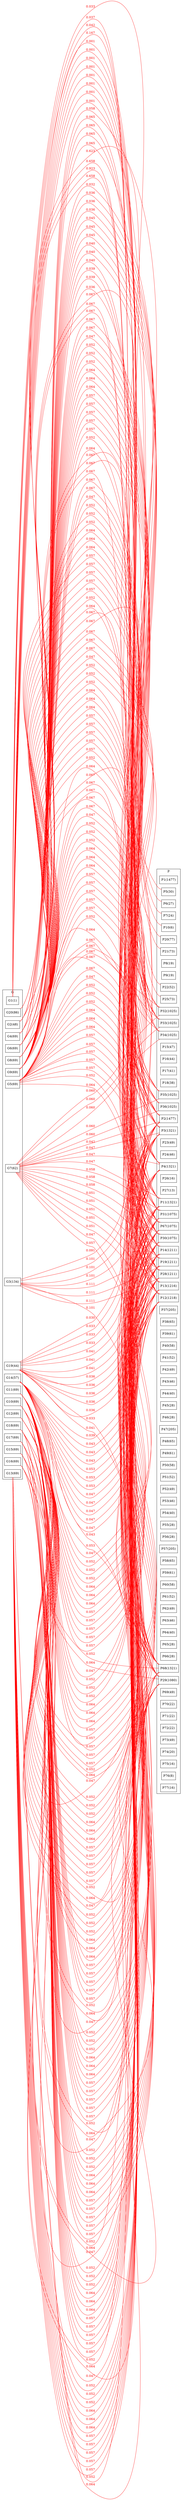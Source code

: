 strict graph BCG {
rankdir=LR;
splines=true;
ranksep="8 equally";
concentrate = true;
node [shape=rectangle];
subgraph cluster_G {
label = "G";
color=black;
rank="same"
G1 [label="G1(1)"];
G2 [label="G2(48)"];
G3 [label="G3(134)"];
G4 [label="G4(69)"];
G5 [label="G5(69)"];
G6 [label="G6(69)"];
G7 [label="G7(62)"];
G8 [label="G8(69)"];
G9 [label="G9(69)"];
G10 [label="G10(69)"];
G11 [label="G11(69)"];
G12 [label="G12(69)"];
G13 [label="G13(69)"];
G14 [label="G14(57)"];
G15 [label="G15(69)"];
G16 [label="G16(69)"];
G17 [label="G17(69)"];
G18 [label="G18(69)"];
G19 [label="G19(44)"];
G20 [label="G20(86)"];
}
subgraph cluster_P {
label = "P";
color="black";
rank="same"
P1 [label="P1(1477)"];
P2 [label="P2(1477)"];
P3 [label="P3(1321)"];
P4 [label="P4(1321)"];
P5 [label="P5(30)"];
P6 [label="P6(27)"];
P7 [label="P7(24)"];
P8 [label="P8(19)"];
P9 [label="P9(19)"];
P10 [label="P10(6)"];
P11 [label="P11(1321)"];
P12 [label="P12(1218)"];
P13 [label="P13(1216)"];
P14 [label="P14(1211)"];
P15 [label="P15(47)"];
P16 [label="P16(44)"];
P17 [label="P17(41)"];
P18 [label="P18(38)"];
P19 [label="P19(1211)"];
P20 [label="P20(77)"];
P21 [label="P21(73)"];
P22 [label="P22(52)"];
P23 [label="P23(49)"];
P24 [label="P24(46)"];
P25 [label="P25(73)"];
P26 [label="P26(16)"];
P27 [label="P27(13)"];
P28 [label="P28(1211)"];
P29 [label="P29(1080)"];
P30 [label="P30(1075)"];
P31 [label="P31(1075)"];
P32 [label="P32(1025)"];
P33 [label="P33(1025)"];
P34 [label="P34(1025)"];
P35 [label="P35(1025)"];
P36 [label="P36(1025)"];
P37 [label="P37(205)"];
P38 [label="P38(65)"];
P39 [label="P39(61)"];
P40 [label="P40(58)"];
P41 [label="P41(52)"];
P42 [label="P42(49)"];
P43 [label="P43(46)"];
P44 [label="P44(40)"];
P45 [label="P45(28)"];
P46 [label="P46(28)"];
P47 [label="P47(205)"];
P48 [label="P48(65)"];
P49 [label="P49(61)"];
P50 [label="P50(58)"];
P51 [label="P51(52)"];
P52 [label="P52(49)"];
P53 [label="P53(46)"];
P54 [label="P54(40)"];
P55 [label="P55(28)"];
P56 [label="P56(28)"];
P57 [label="P57(205)"];
P58 [label="P58(65)"];
P59 [label="P59(61)"];
P60 [label="P60(58)"];
P61 [label="P61(52)"];
P62 [label="P62(49)"];
P63 [label="P63(46)"];
P64 [label="P64(40)"];
P65 [label="P65(28)"];
P66 [label="P66(28)"];
P67 [label="P67(1075)"];
P68 [label="P68(1321)"];
P69 [label="P69(49)"];
P70 [label="P70(22)"];
P71 [label="P71(22)"];
P72 [label="P72(22)"];
P73 [label="P73(49)"];
P74 [label="P74(20)"];
P75 [label="P75(16)"];
P76 [label="P76(8)"];
P77 [label="P77(16)"];
}
G1 -- P2[label="0.001",color="red",fontcolor="red"];
G1 -- P3[label="0.001",color="red",fontcolor="red"];
G1 -- P4[label="0.001",color="red",fontcolor="red"];
G1 -- P5[label="0.033",color="red",fontcolor="red"];
G1 -- P6[label="0.037",color="red",fontcolor="red"];
G1 -- P7[label="0.042",color="red",fontcolor="red"];
G1 -- P10[label="0.167",color="red",fontcolor="red"];
G1 -- P11[label="0.001",color="red",fontcolor="red"];
G1 -- P30[label="0.001",color="red",fontcolor="red"];
G1 -- P31[label="0.001",color="red",fontcolor="red"];
G1 -- P67[label="0.001",color="red",fontcolor="red"];
G1 -- P68[label="0.001",color="red",fontcolor="red"];
G2 -- P2[label="0.032",color="red",fontcolor="red"];
G2 -- P3[label="0.036",color="red",fontcolor="red"];
G2 -- P4[label="0.036",color="red",fontcolor="red"];
G2 -- P11[label="0.036",color="red",fontcolor="red"];
G2 -- P12[label="0.039",color="red",fontcolor="red"];
G2 -- P13[label="0.039",color="red",fontcolor="red"];
G2 -- P14[label="0.040",color="red",fontcolor="red"];
G2 -- P19[label="0.040",color="red",fontcolor="red"];
G2 -- P20[label="0.623",color="red",fontcolor="red"];
G2 -- P21[label="0.658",color="red",fontcolor="red"];
G2 -- P22[label="0.923",color="red",fontcolor="red"];
G2 -- P25[label="0.658",color="red",fontcolor="red"];
G2 -- P28[label="0.040",color="red",fontcolor="red"];
G2 -- P30[label="0.045",color="red",fontcolor="red"];
G2 -- P31[label="0.045",color="red",fontcolor="red"];
G2 -- P67[label="0.045",color="red",fontcolor="red"];
G2 -- P68[label="0.036",color="red",fontcolor="red"];
G3 -- P2[label="0.091",color="red",fontcolor="red"];
G3 -- P3[label="0.101",color="red",fontcolor="red"];
G3 -- P4[label="0.101",color="red",fontcolor="red"];
G3 -- P11[label="0.101",color="red",fontcolor="red"];
G3 -- P14[label="0.111",color="red",fontcolor="red"];
G3 -- P19[label="0.111",color="red",fontcolor="red"];
G3 -- P28[label="0.111",color="red",fontcolor="red"];
G3 -- P68[label="0.101",color="red",fontcolor="red"];
G4 -- P2[label="0.047",color="red",fontcolor="red"];
G4 -- P3[label="0.052",color="red",fontcolor="red"];
G4 -- P4[label="0.052",color="red",fontcolor="red"];
G4 -- P11[label="0.052",color="red",fontcolor="red"];
G4 -- P12[label="0.057",color="red",fontcolor="red"];
G4 -- P13[label="0.057",color="red",fontcolor="red"];
G4 -- P14[label="0.057",color="red",fontcolor="red"];
G4 -- P19[label="0.057",color="red",fontcolor="red"];
G4 -- P28[label="0.057",color="red",fontcolor="red"];
G4 -- P29[label="0.064",color="red",fontcolor="red"];
G4 -- P30[label="0.064",color="red",fontcolor="red"];
G4 -- P31[label="0.064",color="red",fontcolor="red"];
G4 -- P32[label="0.067",color="red",fontcolor="red"];
G4 -- P33[label="0.067",color="red",fontcolor="red"];
G4 -- P34[label="0.067",color="red",fontcolor="red"];
G4 -- P35[label="0.067",color="red",fontcolor="red"];
G4 -- P36[label="0.067",color="red",fontcolor="red"];
G4 -- P67[label="0.064",color="red",fontcolor="red"];
G4 -- P68[label="0.052",color="red",fontcolor="red"];
G5 -- P2[label="0.047",color="red",fontcolor="red"];
G5 -- P3[label="0.052",color="red",fontcolor="red"];
G5 -- P4[label="0.052",color="red",fontcolor="red"];
G5 -- P11[label="0.052",color="red",fontcolor="red"];
G5 -- P12[label="0.057",color="red",fontcolor="red"];
G5 -- P13[label="0.057",color="red",fontcolor="red"];
G5 -- P14[label="0.057",color="red",fontcolor="red"];
G5 -- P19[label="0.057",color="red",fontcolor="red"];
G5 -- P28[label="0.057",color="red",fontcolor="red"];
G5 -- P29[label="0.064",color="red",fontcolor="red"];
G5 -- P30[label="0.064",color="red",fontcolor="red"];
G5 -- P31[label="0.064",color="red",fontcolor="red"];
G5 -- P32[label="0.067",color="red",fontcolor="red"];
G5 -- P33[label="0.067",color="red",fontcolor="red"];
G5 -- P34[label="0.067",color="red",fontcolor="red"];
G5 -- P35[label="0.067",color="red",fontcolor="red"];
G5 -- P36[label="0.067",color="red",fontcolor="red"];
G5 -- P67[label="0.064",color="red",fontcolor="red"];
G5 -- P68[label="0.052",color="red",fontcolor="red"];
G6 -- P2[label="0.047",color="red",fontcolor="red"];
G6 -- P3[label="0.052",color="red",fontcolor="red"];
G6 -- P4[label="0.052",color="red",fontcolor="red"];
G6 -- P11[label="0.052",color="red",fontcolor="red"];
G6 -- P12[label="0.057",color="red",fontcolor="red"];
G6 -- P13[label="0.057",color="red",fontcolor="red"];
G6 -- P14[label="0.057",color="red",fontcolor="red"];
G6 -- P19[label="0.057",color="red",fontcolor="red"];
G6 -- P28[label="0.057",color="red",fontcolor="red"];
G6 -- P29[label="0.064",color="red",fontcolor="red"];
G6 -- P30[label="0.064",color="red",fontcolor="red"];
G6 -- P31[label="0.064",color="red",fontcolor="red"];
G6 -- P32[label="0.067",color="red",fontcolor="red"];
G6 -- P33[label="0.067",color="red",fontcolor="red"];
G6 -- P34[label="0.067",color="red",fontcolor="red"];
G6 -- P35[label="0.067",color="red",fontcolor="red"];
G6 -- P36[label="0.067",color="red",fontcolor="red"];
G6 -- P67[label="0.064",color="red",fontcolor="red"];
G6 -- P68[label="0.052",color="red",fontcolor="red"];
G7 -- P2[label="0.042",color="red",fontcolor="red"];
G7 -- P3[label="0.047",color="red",fontcolor="red"];
G7 -- P4[label="0.047",color="red",fontcolor="red"];
G7 -- P11[label="0.047",color="red",fontcolor="red"];
G7 -- P12[label="0.051",color="red",fontcolor="red"];
G7 -- P13[label="0.051",color="red",fontcolor="red"];
G7 -- P14[label="0.051",color="red",fontcolor="red"];
G7 -- P19[label="0.051",color="red",fontcolor="red"];
G7 -- P28[label="0.051",color="red",fontcolor="red"];
G7 -- P29[label="0.057",color="red",fontcolor="red"];
G7 -- P30[label="0.058",color="red",fontcolor="red"];
G7 -- P31[label="0.058",color="red",fontcolor="red"];
G7 -- P32[label="0.060",color="red",fontcolor="red"];
G7 -- P33[label="0.060",color="red",fontcolor="red"];
G7 -- P34[label="0.060",color="red",fontcolor="red"];
G7 -- P35[label="0.060",color="red",fontcolor="red"];
G7 -- P36[label="0.060",color="red",fontcolor="red"];
G7 -- P67[label="0.058",color="red",fontcolor="red"];
G7 -- P68[label="0.047",color="red",fontcolor="red"];
G8 -- P2[label="0.047",color="red",fontcolor="red"];
G8 -- P3[label="0.052",color="red",fontcolor="red"];
G8 -- P4[label="0.052",color="red",fontcolor="red"];
G8 -- P11[label="0.052",color="red",fontcolor="red"];
G8 -- P12[label="0.057",color="red",fontcolor="red"];
G8 -- P13[label="0.057",color="red",fontcolor="red"];
G8 -- P14[label="0.057",color="red",fontcolor="red"];
G8 -- P19[label="0.057",color="red",fontcolor="red"];
G8 -- P28[label="0.057",color="red",fontcolor="red"];
G8 -- P29[label="0.064",color="red",fontcolor="red"];
G8 -- P30[label="0.064",color="red",fontcolor="red"];
G8 -- P31[label="0.064",color="red",fontcolor="red"];
G8 -- P32[label="0.067",color="red",fontcolor="red"];
G8 -- P33[label="0.067",color="red",fontcolor="red"];
G8 -- P34[label="0.067",color="red",fontcolor="red"];
G8 -- P35[label="0.067",color="red",fontcolor="red"];
G8 -- P36[label="0.067",color="red",fontcolor="red"];
G8 -- P67[label="0.064",color="red",fontcolor="red"];
G8 -- P68[label="0.052",color="red",fontcolor="red"];
G9 -- P2[label="0.047",color="red",fontcolor="red"];
G9 -- P3[label="0.052",color="red",fontcolor="red"];
G9 -- P4[label="0.052",color="red",fontcolor="red"];
G9 -- P11[label="0.052",color="red",fontcolor="red"];
G9 -- P12[label="0.057",color="red",fontcolor="red"];
G9 -- P13[label="0.057",color="red",fontcolor="red"];
G9 -- P14[label="0.057",color="red",fontcolor="red"];
G9 -- P19[label="0.057",color="red",fontcolor="red"];
G9 -- P28[label="0.057",color="red",fontcolor="red"];
G9 -- P29[label="0.064",color="red",fontcolor="red"];
G9 -- P30[label="0.064",color="red",fontcolor="red"];
G9 -- P31[label="0.064",color="red",fontcolor="red"];
G9 -- P32[label="0.067",color="red",fontcolor="red"];
G9 -- P33[label="0.067",color="red",fontcolor="red"];
G9 -- P34[label="0.067",color="red",fontcolor="red"];
G9 -- P35[label="0.067",color="red",fontcolor="red"];
G9 -- P36[label="0.067",color="red",fontcolor="red"];
G9 -- P67[label="0.064",color="red",fontcolor="red"];
G9 -- P68[label="0.052",color="red",fontcolor="red"];
G10 -- P2[label="0.047",color="red",fontcolor="red"];
G10 -- P3[label="0.052",color="red",fontcolor="red"];
G10 -- P4[label="0.052",color="red",fontcolor="red"];
G10 -- P11[label="0.052",color="red",fontcolor="red"];
G10 -- P12[label="0.057",color="red",fontcolor="red"];
G10 -- P13[label="0.057",color="red",fontcolor="red"];
G10 -- P14[label="0.057",color="red",fontcolor="red"];
G10 -- P19[label="0.057",color="red",fontcolor="red"];
G10 -- P28[label="0.057",color="red",fontcolor="red"];
G10 -- P29[label="0.064",color="red",fontcolor="red"];
G10 -- P30[label="0.064",color="red",fontcolor="red"];
G10 -- P31[label="0.064",color="red",fontcolor="red"];
G10 -- P67[label="0.064",color="red",fontcolor="red"];
G10 -- P68[label="0.052",color="red",fontcolor="red"];
G11 -- P2[label="0.047",color="red",fontcolor="red"];
G11 -- P3[label="0.052",color="red",fontcolor="red"];
G11 -- P4[label="0.052",color="red",fontcolor="red"];
G11 -- P11[label="0.052",color="red",fontcolor="red"];
G11 -- P12[label="0.057",color="red",fontcolor="red"];
G11 -- P13[label="0.057",color="red",fontcolor="red"];
G11 -- P14[label="0.057",color="red",fontcolor="red"];
G11 -- P19[label="0.057",color="red",fontcolor="red"];
G11 -- P28[label="0.057",color="red",fontcolor="red"];
G11 -- P29[label="0.064",color="red",fontcolor="red"];
G11 -- P30[label="0.064",color="red",fontcolor="red"];
G11 -- P31[label="0.064",color="red",fontcolor="red"];
G11 -- P67[label="0.064",color="red",fontcolor="red"];
G11 -- P68[label="0.052",color="red",fontcolor="red"];
G12 -- P2[label="0.047",color="red",fontcolor="red"];
G12 -- P3[label="0.052",color="red",fontcolor="red"];
G12 -- P4[label="0.052",color="red",fontcolor="red"];
G12 -- P11[label="0.052",color="red",fontcolor="red"];
G12 -- P12[label="0.057",color="red",fontcolor="red"];
G12 -- P13[label="0.057",color="red",fontcolor="red"];
G12 -- P14[label="0.057",color="red",fontcolor="red"];
G12 -- P19[label="0.057",color="red",fontcolor="red"];
G12 -- P28[label="0.057",color="red",fontcolor="red"];
G12 -- P29[label="0.064",color="red",fontcolor="red"];
G12 -- P30[label="0.064",color="red",fontcolor="red"];
G12 -- P31[label="0.064",color="red",fontcolor="red"];
G12 -- P67[label="0.064",color="red",fontcolor="red"];
G12 -- P68[label="0.052",color="red",fontcolor="red"];
G13 -- P2[label="0.047",color="red",fontcolor="red"];
G13 -- P3[label="0.052",color="red",fontcolor="red"];
G13 -- P4[label="0.052",color="red",fontcolor="red"];
G13 -- P11[label="0.052",color="red",fontcolor="red"];
G13 -- P12[label="0.057",color="red",fontcolor="red"];
G13 -- P13[label="0.057",color="red",fontcolor="red"];
G13 -- P14[label="0.057",color="red",fontcolor="red"];
G13 -- P19[label="0.057",color="red",fontcolor="red"];
G13 -- P28[label="0.057",color="red",fontcolor="red"];
G13 -- P29[label="0.064",color="red",fontcolor="red"];
G13 -- P30[label="0.064",color="red",fontcolor="red"];
G13 -- P31[label="0.064",color="red",fontcolor="red"];
G13 -- P67[label="0.064",color="red",fontcolor="red"];
G13 -- P68[label="0.052",color="red",fontcolor="red"];
G14 -- P2[label="0.039",color="red",fontcolor="red"];
G14 -- P3[label="0.043",color="red",fontcolor="red"];
G14 -- P4[label="0.043",color="red",fontcolor="red"];
G14 -- P11[label="0.043",color="red",fontcolor="red"];
G14 -- P12[label="0.047",color="red",fontcolor="red"];
G14 -- P13[label="0.047",color="red",fontcolor="red"];
G14 -- P14[label="0.047",color="red",fontcolor="red"];
G14 -- P19[label="0.047",color="red",fontcolor="red"];
G14 -- P28[label="0.047",color="red",fontcolor="red"];
G14 -- P29[label="0.053",color="red",fontcolor="red"];
G14 -- P30[label="0.053",color="red",fontcolor="red"];
G14 -- P31[label="0.053",color="red",fontcolor="red"];
G14 -- P67[label="0.053",color="red",fontcolor="red"];
G14 -- P68[label="0.043",color="red",fontcolor="red"];
G15 -- P2[label="0.047",color="red",fontcolor="red"];
G15 -- P3[label="0.052",color="red",fontcolor="red"];
G15 -- P4[label="0.052",color="red",fontcolor="red"];
G15 -- P11[label="0.052",color="red",fontcolor="red"];
G15 -- P12[label="0.057",color="red",fontcolor="red"];
G15 -- P13[label="0.057",color="red",fontcolor="red"];
G15 -- P14[label="0.057",color="red",fontcolor="red"];
G15 -- P19[label="0.057",color="red",fontcolor="red"];
G15 -- P28[label="0.057",color="red",fontcolor="red"];
G15 -- P29[label="0.064",color="red",fontcolor="red"];
G15 -- P30[label="0.064",color="red",fontcolor="red"];
G15 -- P31[label="0.064",color="red",fontcolor="red"];
G15 -- P67[label="0.064",color="red",fontcolor="red"];
G15 -- P68[label="0.052",color="red",fontcolor="red"];
G16 -- P2[label="0.047",color="red",fontcolor="red"];
G16 -- P3[label="0.052",color="red",fontcolor="red"];
G16 -- P4[label="0.052",color="red",fontcolor="red"];
G16 -- P11[label="0.052",color="red",fontcolor="red"];
G16 -- P12[label="0.057",color="red",fontcolor="red"];
G16 -- P13[label="0.057",color="red",fontcolor="red"];
G16 -- P14[label="0.057",color="red",fontcolor="red"];
G16 -- P19[label="0.057",color="red",fontcolor="red"];
G16 -- P28[label="0.057",color="red",fontcolor="red"];
G16 -- P29[label="0.064",color="red",fontcolor="red"];
G16 -- P30[label="0.064",color="red",fontcolor="red"];
G16 -- P31[label="0.064",color="red",fontcolor="red"];
G16 -- P67[label="0.064",color="red",fontcolor="red"];
G16 -- P68[label="0.052",color="red",fontcolor="red"];
G17 -- P2[label="0.047",color="red",fontcolor="red"];
G17 -- P3[label="0.052",color="red",fontcolor="red"];
G17 -- P4[label="0.052",color="red",fontcolor="red"];
G17 -- P11[label="0.052",color="red",fontcolor="red"];
G17 -- P12[label="0.057",color="red",fontcolor="red"];
G17 -- P13[label="0.057",color="red",fontcolor="red"];
G17 -- P14[label="0.057",color="red",fontcolor="red"];
G17 -- P19[label="0.057",color="red",fontcolor="red"];
G17 -- P28[label="0.057",color="red",fontcolor="red"];
G17 -- P29[label="0.064",color="red",fontcolor="red"];
G17 -- P30[label="0.064",color="red",fontcolor="red"];
G17 -- P31[label="0.064",color="red",fontcolor="red"];
G17 -- P67[label="0.064",color="red",fontcolor="red"];
G17 -- P68[label="0.052",color="red",fontcolor="red"];
G18 -- P2[label="0.047",color="red",fontcolor="red"];
G18 -- P3[label="0.052",color="red",fontcolor="red"];
G18 -- P4[label="0.052",color="red",fontcolor="red"];
G18 -- P11[label="0.052",color="red",fontcolor="red"];
G18 -- P12[label="0.057",color="red",fontcolor="red"];
G18 -- P13[label="0.057",color="red",fontcolor="red"];
G18 -- P14[label="0.057",color="red",fontcolor="red"];
G18 -- P19[label="0.057",color="red",fontcolor="red"];
G18 -- P28[label="0.057",color="red",fontcolor="red"];
G18 -- P29[label="0.064",color="red",fontcolor="red"];
G18 -- P30[label="0.064",color="red",fontcolor="red"];
G18 -- P31[label="0.064",color="red",fontcolor="red"];
G18 -- P67[label="0.064",color="red",fontcolor="red"];
G18 -- P68[label="0.052",color="red",fontcolor="red"];
G19 -- P2[label="0.030",color="red",fontcolor="red"];
G19 -- P3[label="0.033",color="red",fontcolor="red"];
G19 -- P4[label="0.033",color="red",fontcolor="red"];
G19 -- P11[label="0.033",color="red",fontcolor="red"];
G19 -- P12[label="0.036",color="red",fontcolor="red"];
G19 -- P13[label="0.036",color="red",fontcolor="red"];
G19 -- P14[label="0.036",color="red",fontcolor="red"];
G19 -- P19[label="0.036",color="red",fontcolor="red"];
G19 -- P28[label="0.036",color="red",fontcolor="red"];
G19 -- P29[label="0.041",color="red",fontcolor="red"];
G19 -- P30[label="0.041",color="red",fontcolor="red"];
G19 -- P31[label="0.041",color="red",fontcolor="red"];
G19 -- P67[label="0.041",color="red",fontcolor="red"];
G19 -- P68[label="0.033",color="red",fontcolor="red"];
G20 -- P2[label="0.058",color="red",fontcolor="red"];
G20 -- P3[label="0.065",color="red",fontcolor="red"];
G20 -- P4[label="0.065",color="red",fontcolor="red"];
G20 -- P11[label="0.065",color="red",fontcolor="red"];
G20 -- P68[label="0.065",color="red",fontcolor="red"];
}
